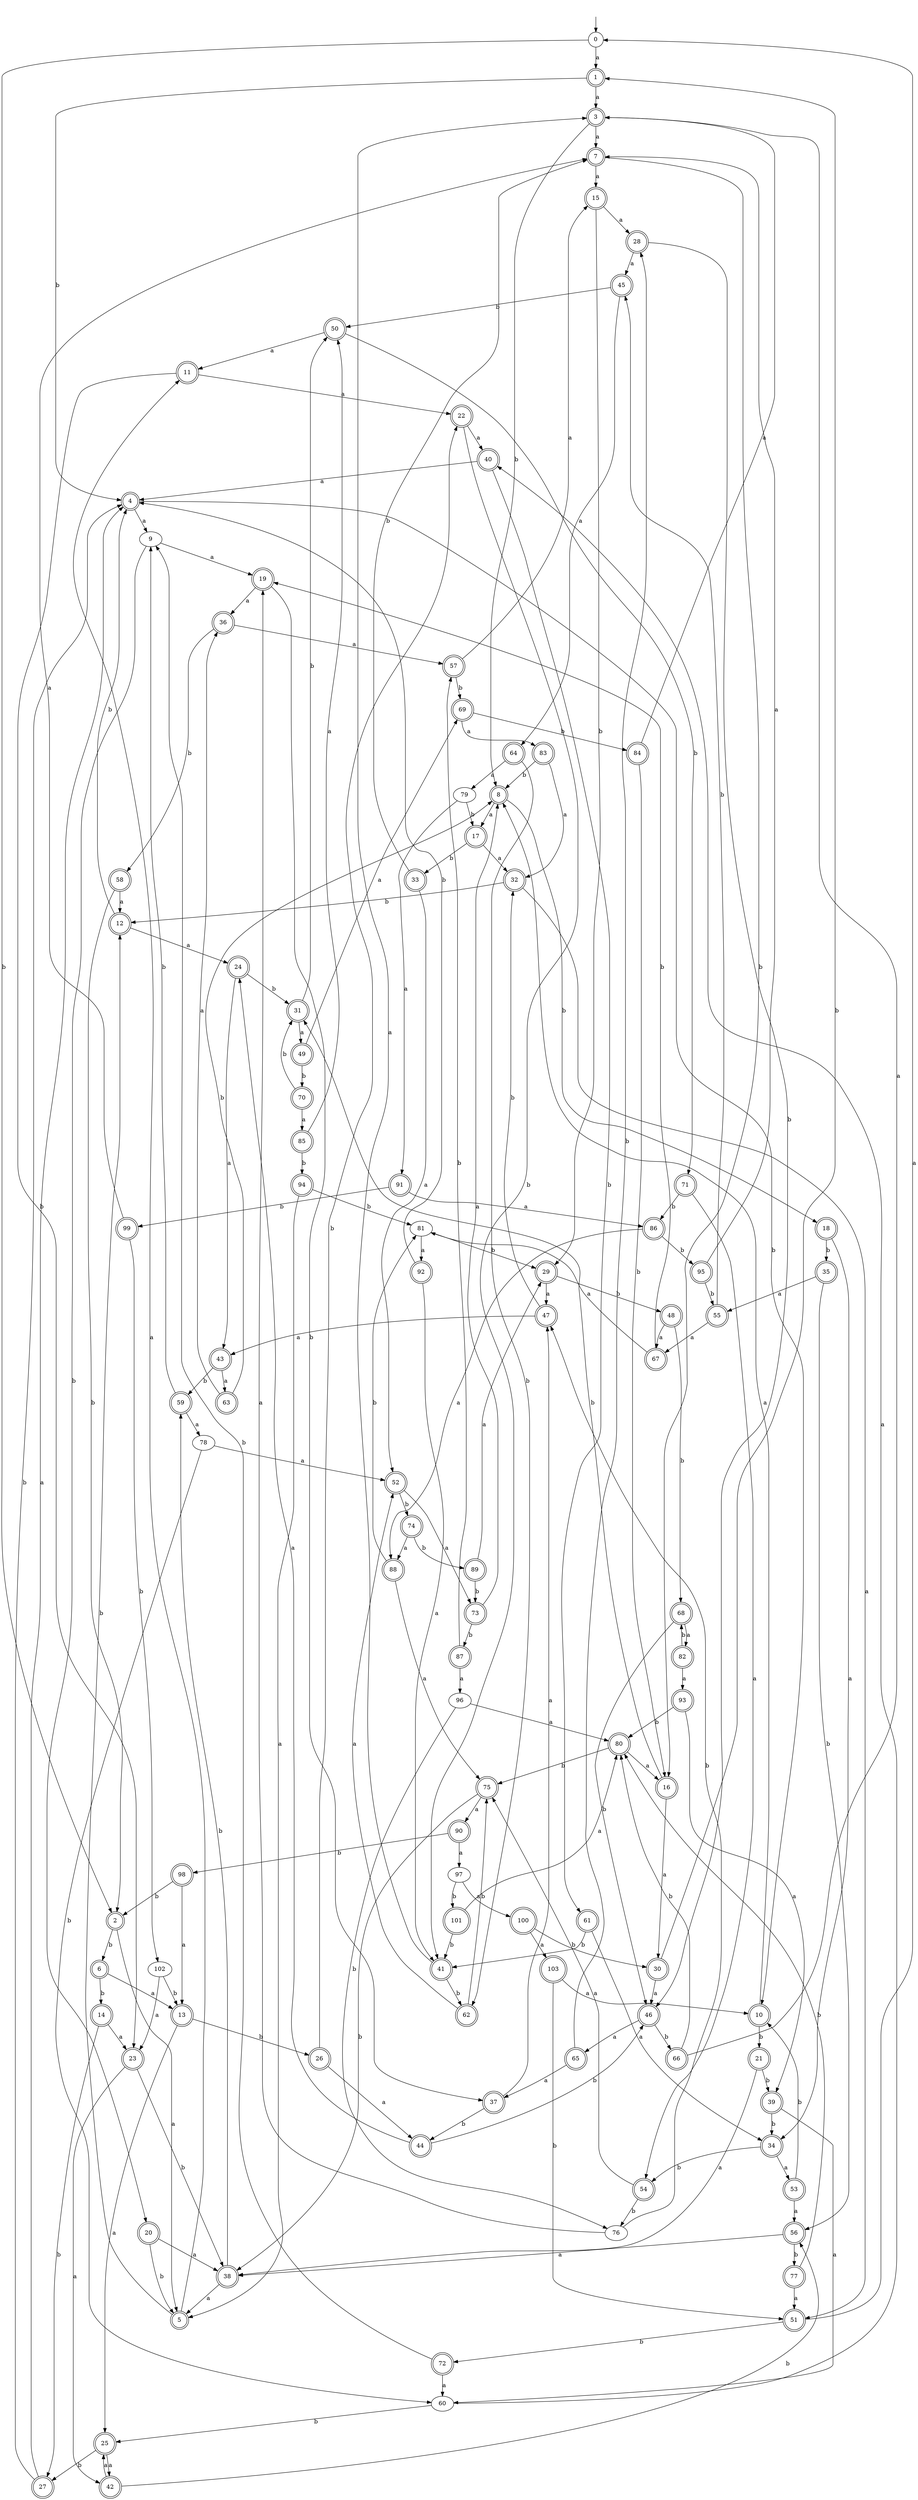 digraph RandomDFA {
  __start0 [label="", shape=none];
  __start0 -> 0 [label=""];
  0 [shape=circle]
  0 -> 1 [label="a"]
  0 -> 2 [label="b"]
  1 [shape=doublecircle]
  1 -> 3 [label="a"]
  1 -> 4 [label="b"]
  2 [shape=doublecircle]
  2 -> 5 [label="a"]
  2 -> 6 [label="b"]
  3 [shape=doublecircle]
  3 -> 7 [label="a"]
  3 -> 8 [label="b"]
  4 [shape=doublecircle]
  4 -> 9 [label="a"]
  4 -> 10 [label="b"]
  5 [shape=doublecircle]
  5 -> 11 [label="a"]
  5 -> 12 [label="b"]
  6 [shape=doublecircle]
  6 -> 13 [label="a"]
  6 -> 14 [label="b"]
  7 [shape=doublecircle]
  7 -> 15 [label="a"]
  7 -> 16 [label="b"]
  8 [shape=doublecircle]
  8 -> 17 [label="a"]
  8 -> 18 [label="b"]
  9
  9 -> 19 [label="a"]
  9 -> 20 [label="b"]
  10 [shape=doublecircle]
  10 -> 8 [label="a"]
  10 -> 21 [label="b"]
  11 [shape=doublecircle]
  11 -> 22 [label="a"]
  11 -> 23 [label="b"]
  12 [shape=doublecircle]
  12 -> 24 [label="a"]
  12 -> 4 [label="b"]
  13 [shape=doublecircle]
  13 -> 25 [label="a"]
  13 -> 26 [label="b"]
  14 [shape=doublecircle]
  14 -> 23 [label="a"]
  14 -> 27 [label="b"]
  15 [shape=doublecircle]
  15 -> 28 [label="a"]
  15 -> 29 [label="b"]
  16 [shape=doublecircle]
  16 -> 30 [label="a"]
  16 -> 31 [label="b"]
  17 [shape=doublecircle]
  17 -> 32 [label="a"]
  17 -> 33 [label="b"]
  18 [shape=doublecircle]
  18 -> 34 [label="a"]
  18 -> 35 [label="b"]
  19 [shape=doublecircle]
  19 -> 36 [label="a"]
  19 -> 37 [label="b"]
  20 [shape=doublecircle]
  20 -> 38 [label="a"]
  20 -> 5 [label="b"]
  21 [shape=doublecircle]
  21 -> 38 [label="a"]
  21 -> 39 [label="b"]
  22 [shape=doublecircle]
  22 -> 40 [label="a"]
  22 -> 41 [label="b"]
  23 [shape=doublecircle]
  23 -> 42 [label="a"]
  23 -> 38 [label="b"]
  24 [shape=doublecircle]
  24 -> 43 [label="a"]
  24 -> 31 [label="b"]
  25 [shape=doublecircle]
  25 -> 42 [label="a"]
  25 -> 27 [label="b"]
  26 [shape=doublecircle]
  26 -> 44 [label="a"]
  26 -> 22 [label="b"]
  27 [shape=doublecircle]
  27 -> 4 [label="a"]
  27 -> 4 [label="b"]
  28 [shape=doublecircle]
  28 -> 45 [label="a"]
  28 -> 46 [label="b"]
  29 [shape=doublecircle]
  29 -> 47 [label="a"]
  29 -> 48 [label="b"]
  30 [shape=doublecircle]
  30 -> 46 [label="a"]
  30 -> 1 [label="b"]
  31 [shape=doublecircle]
  31 -> 49 [label="a"]
  31 -> 50 [label="b"]
  32 [shape=doublecircle]
  32 -> 51 [label="a"]
  32 -> 12 [label="b"]
  33 [shape=doublecircle]
  33 -> 52 [label="a"]
  33 -> 7 [label="b"]
  34 [shape=doublecircle]
  34 -> 53 [label="a"]
  34 -> 54 [label="b"]
  35 [shape=doublecircle]
  35 -> 55 [label="a"]
  35 -> 56 [label="b"]
  36 [shape=doublecircle]
  36 -> 57 [label="a"]
  36 -> 58 [label="b"]
  37 [shape=doublecircle]
  37 -> 47 [label="a"]
  37 -> 44 [label="b"]
  38 [shape=doublecircle]
  38 -> 5 [label="a"]
  38 -> 59 [label="b"]
  39 [shape=doublecircle]
  39 -> 60 [label="a"]
  39 -> 34 [label="b"]
  40 [shape=doublecircle]
  40 -> 4 [label="a"]
  40 -> 61 [label="b"]
  41 [shape=doublecircle]
  41 -> 3 [label="a"]
  41 -> 62 [label="b"]
  42 [shape=doublecircle]
  42 -> 25 [label="a"]
  42 -> 56 [label="b"]
  43 [shape=doublecircle]
  43 -> 63 [label="a"]
  43 -> 59 [label="b"]
  44 [shape=doublecircle]
  44 -> 24 [label="a"]
  44 -> 46 [label="b"]
  45 [shape=doublecircle]
  45 -> 64 [label="a"]
  45 -> 50 [label="b"]
  46 [shape=doublecircle]
  46 -> 65 [label="a"]
  46 -> 66 [label="b"]
  47 [shape=doublecircle]
  47 -> 43 [label="a"]
  47 -> 32 [label="b"]
  48 [shape=doublecircle]
  48 -> 67 [label="a"]
  48 -> 68 [label="b"]
  49 [shape=doublecircle]
  49 -> 69 [label="a"]
  49 -> 70 [label="b"]
  50 [shape=doublecircle]
  50 -> 11 [label="a"]
  50 -> 71 [label="b"]
  51 [shape=doublecircle]
  51 -> 0 [label="a"]
  51 -> 72 [label="b"]
  52 [shape=doublecircle]
  52 -> 73 [label="a"]
  52 -> 74 [label="b"]
  53 [shape=doublecircle]
  53 -> 56 [label="a"]
  53 -> 10 [label="b"]
  54 [shape=doublecircle]
  54 -> 75 [label="a"]
  54 -> 76 [label="b"]
  55 [shape=doublecircle]
  55 -> 67 [label="a"]
  55 -> 45 [label="b"]
  56 [shape=doublecircle]
  56 -> 38 [label="a"]
  56 -> 77 [label="b"]
  57 [shape=doublecircle]
  57 -> 15 [label="a"]
  57 -> 69 [label="b"]
  58 [shape=doublecircle]
  58 -> 12 [label="a"]
  58 -> 2 [label="b"]
  59 [shape=doublecircle]
  59 -> 78 [label="a"]
  59 -> 9 [label="b"]
  60
  60 -> 40 [label="a"]
  60 -> 25 [label="b"]
  61 [shape=doublecircle]
  61 -> 34 [label="a"]
  61 -> 41 [label="b"]
  62 [shape=doublecircle]
  62 -> 52 [label="a"]
  62 -> 75 [label="b"]
  63 [shape=doublecircle]
  63 -> 36 [label="a"]
  63 -> 8 [label="b"]
  64 [shape=doublecircle]
  64 -> 79 [label="a"]
  64 -> 62 [label="b"]
  65 [shape=doublecircle]
  65 -> 37 [label="a"]
  65 -> 28 [label="b"]
  66 [shape=doublecircle]
  66 -> 3 [label="a"]
  66 -> 80 [label="b"]
  67 [shape=doublecircle]
  67 -> 81 [label="a"]
  67 -> 19 [label="b"]
  68 [shape=doublecircle]
  68 -> 82 [label="a"]
  68 -> 46 [label="b"]
  69 [shape=doublecircle]
  69 -> 83 [label="a"]
  69 -> 84 [label="b"]
  70 [shape=doublecircle]
  70 -> 85 [label="a"]
  70 -> 31 [label="b"]
  71 [shape=doublecircle]
  71 -> 54 [label="a"]
  71 -> 86 [label="b"]
  72 [shape=doublecircle]
  72 -> 60 [label="a"]
  72 -> 9 [label="b"]
  73 [shape=doublecircle]
  73 -> 8 [label="a"]
  73 -> 87 [label="b"]
  74 [shape=doublecircle]
  74 -> 88 [label="a"]
  74 -> 89 [label="b"]
  75 [shape=doublecircle]
  75 -> 90 [label="a"]
  75 -> 38 [label="b"]
  76
  76 -> 19 [label="a"]
  76 -> 47 [label="b"]
  77 [shape=doublecircle]
  77 -> 51 [label="a"]
  77 -> 80 [label="b"]
  78
  78 -> 52 [label="a"]
  78 -> 60 [label="b"]
  79
  79 -> 91 [label="a"]
  79 -> 17 [label="b"]
  80 [shape=doublecircle]
  80 -> 16 [label="a"]
  80 -> 75 [label="b"]
  81
  81 -> 92 [label="a"]
  81 -> 29 [label="b"]
  82 [shape=doublecircle]
  82 -> 93 [label="a"]
  82 -> 68 [label="b"]
  83 [shape=doublecircle]
  83 -> 32 [label="a"]
  83 -> 8 [label="b"]
  84 [shape=doublecircle]
  84 -> 3 [label="a"]
  84 -> 16 [label="b"]
  85 [shape=doublecircle]
  85 -> 50 [label="a"]
  85 -> 94 [label="b"]
  86 [shape=doublecircle]
  86 -> 88 [label="a"]
  86 -> 95 [label="b"]
  87 [shape=doublecircle]
  87 -> 96 [label="a"]
  87 -> 57 [label="b"]
  88 [shape=doublecircle]
  88 -> 75 [label="a"]
  88 -> 81 [label="b"]
  89 [shape=doublecircle]
  89 -> 29 [label="a"]
  89 -> 73 [label="b"]
  90 [shape=doublecircle]
  90 -> 97 [label="a"]
  90 -> 98 [label="b"]
  91 [shape=doublecircle]
  91 -> 86 [label="a"]
  91 -> 99 [label="b"]
  92 [shape=doublecircle]
  92 -> 41 [label="a"]
  92 -> 4 [label="b"]
  93 [shape=doublecircle]
  93 -> 39 [label="a"]
  93 -> 80 [label="b"]
  94 [shape=doublecircle]
  94 -> 5 [label="a"]
  94 -> 81 [label="b"]
  95 [shape=doublecircle]
  95 -> 7 [label="a"]
  95 -> 55 [label="b"]
  96
  96 -> 80 [label="a"]
  96 -> 76 [label="b"]
  97
  97 -> 100 [label="a"]
  97 -> 101 [label="b"]
  98 [shape=doublecircle]
  98 -> 13 [label="a"]
  98 -> 2 [label="b"]
  99 [shape=doublecircle]
  99 -> 7 [label="a"]
  99 -> 102 [label="b"]
  100 [shape=doublecircle]
  100 -> 103 [label="a"]
  100 -> 30 [label="b"]
  101 [shape=doublecircle]
  101 -> 80 [label="a"]
  101 -> 41 [label="b"]
  102
  102 -> 23 [label="a"]
  102 -> 13 [label="b"]
  103 [shape=doublecircle]
  103 -> 10 [label="a"]
  103 -> 51 [label="b"]
}
